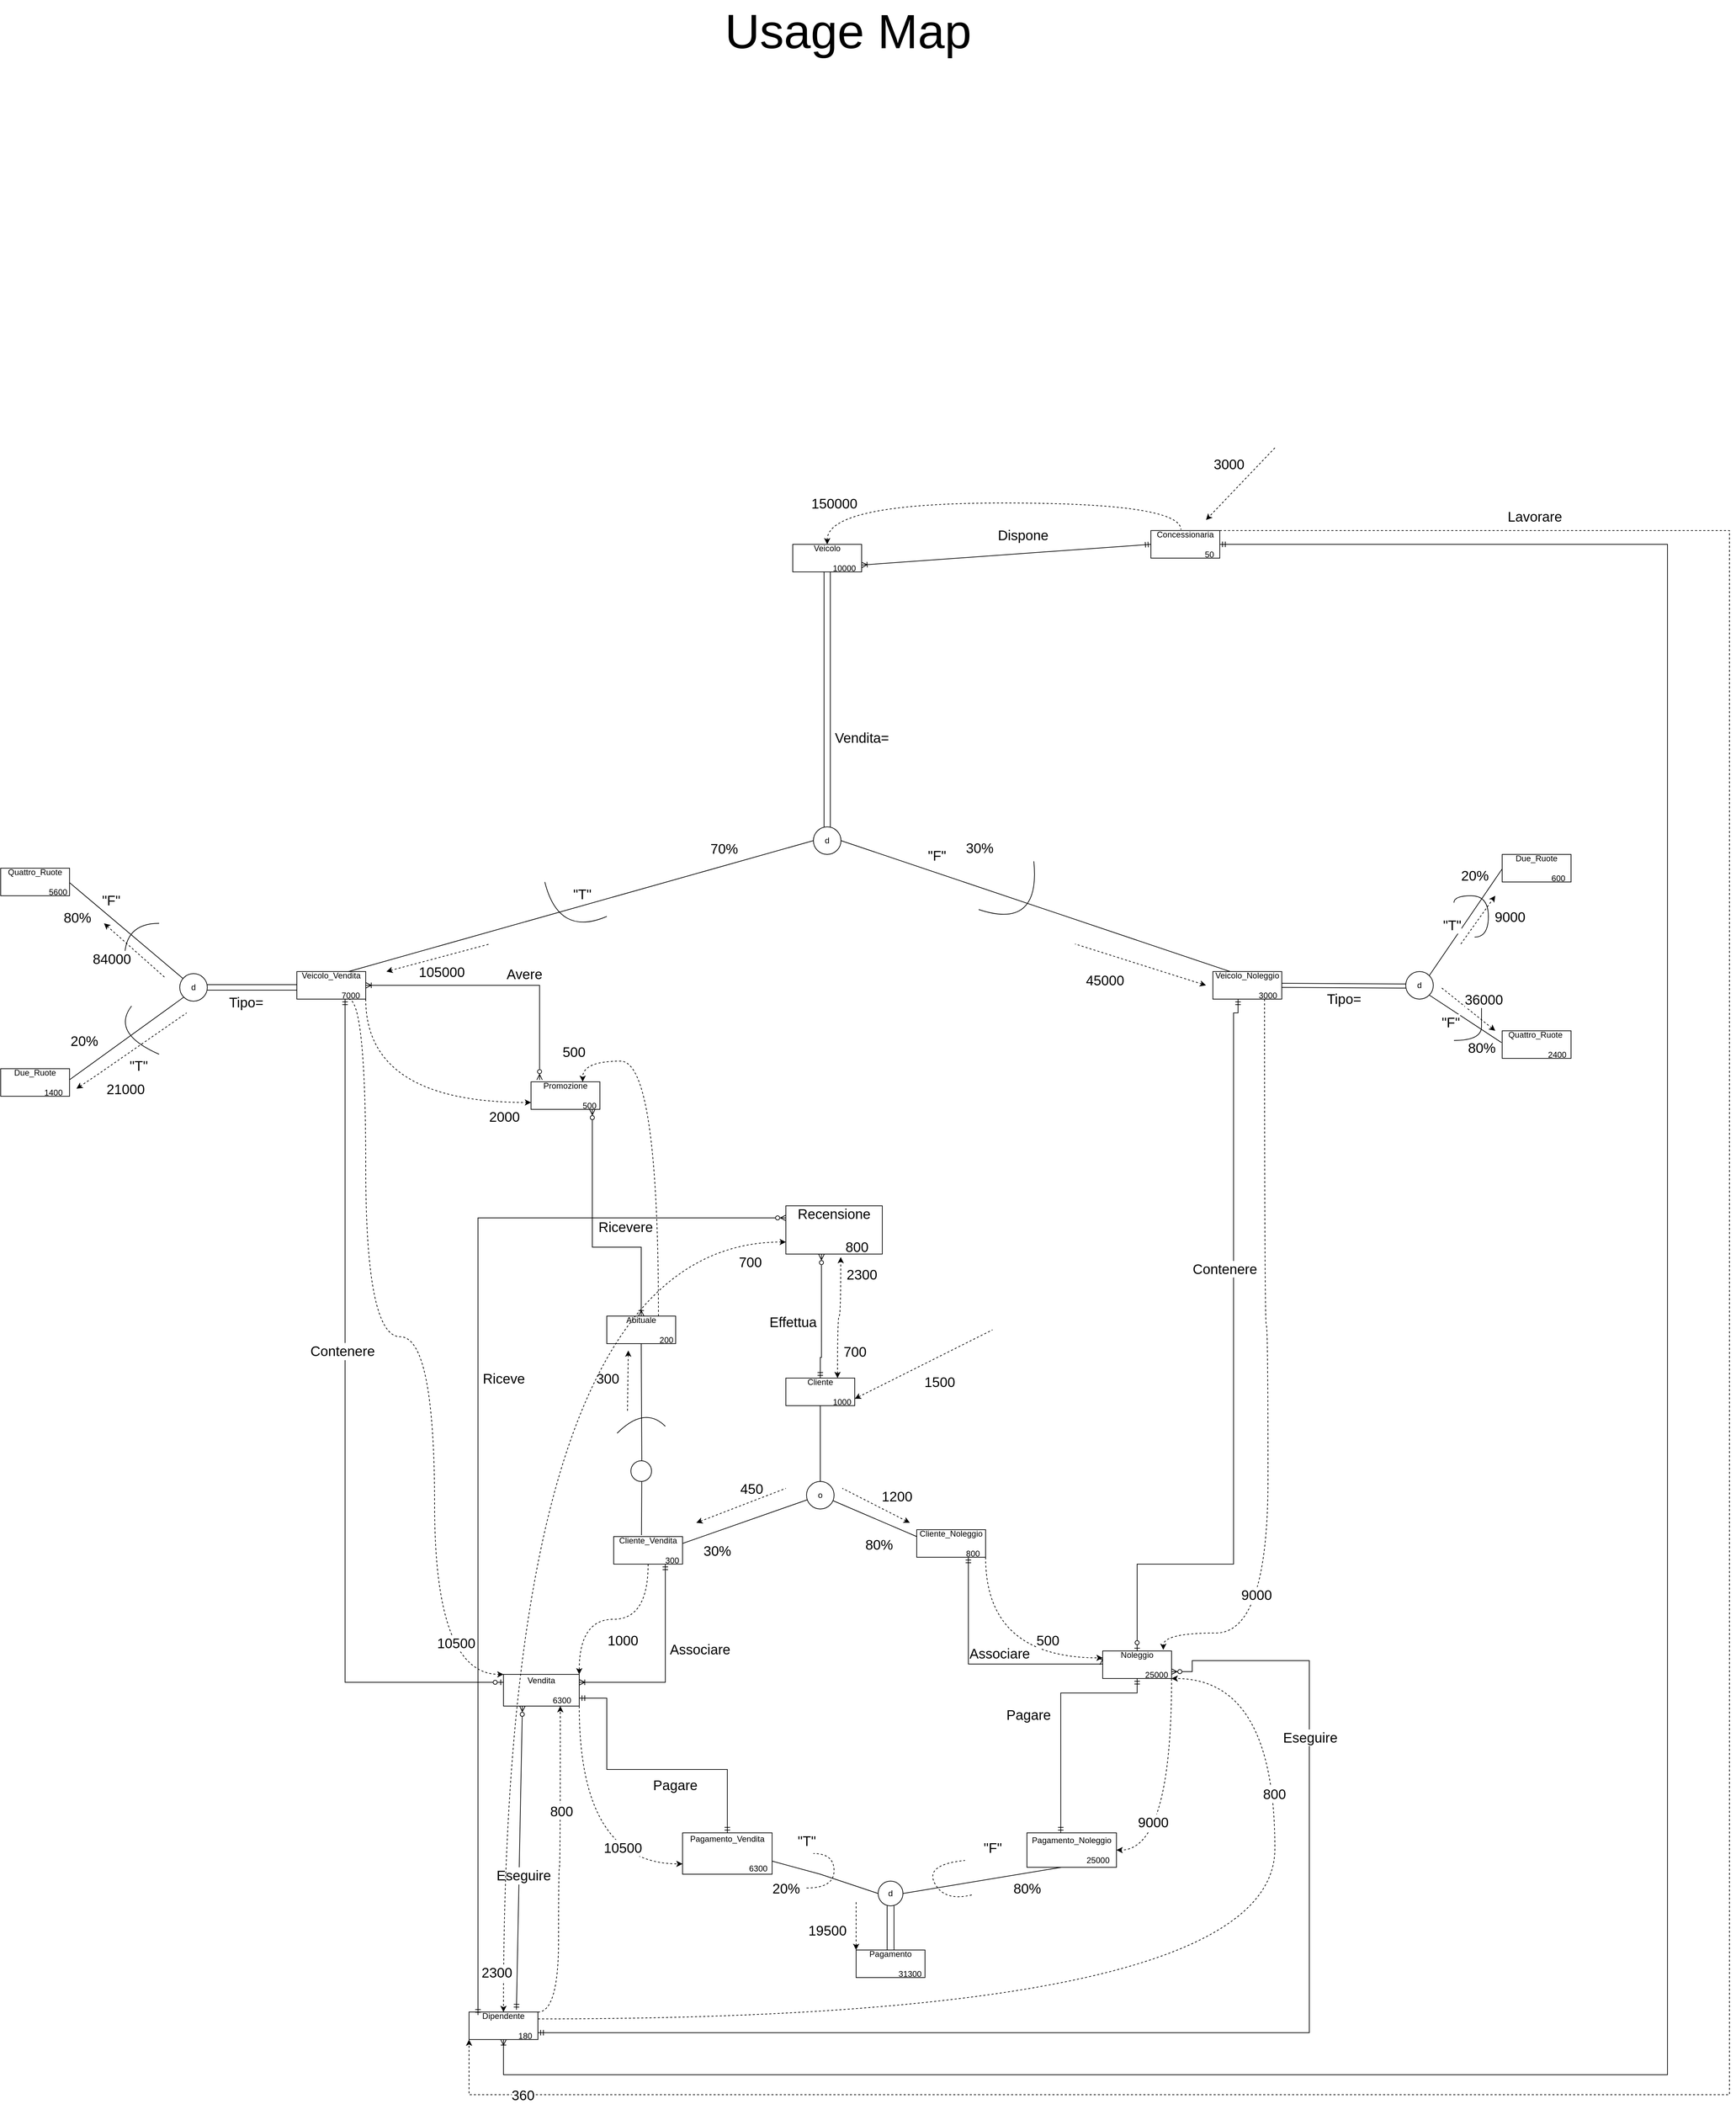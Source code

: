 <mxfile version="16.5.1" type="device"><diagram id="XGiQtctTCDjwvrRH8RMp" name="Pagina-1"><mxGraphModel dx="8030" dy="7621" grid="1" gridSize="10" guides="1" tooltips="1" connect="1" arrows="1" fold="1" page="1" pageScale="1" pageWidth="3300" pageHeight="4681" math="0" shadow="0"><root><mxCell id="0"/><mxCell id="1" parent="0"/><mxCell id="KWUjUGjJW66DZlLFDQG5-50" style="rounded=0;orthogonalLoop=1;jettySize=auto;html=1;endArrow=none;endFill=0;entryX=1;entryY=0.5;entryDx=0;entryDy=0;" parent="1" source="KWUjUGjJW66DZlLFDQG5-47" edge="1"><mxGeometry relative="1" as="geometry"><mxPoint x="-2780" y="-3109" as="targetPoint"/></mxGeometry></mxCell><mxCell id="2mXeeBFEFRtqDQc3e47n-53" value="&quot;F&quot;" style="edgeLabel;html=1;align=center;verticalAlign=middle;resizable=0;points=[];fontSize=20;" parent="KWUjUGjJW66DZlLFDQG5-50" vertex="1" connectable="0"><mxGeometry x="-0.361" relative="1" as="geometry"><mxPoint x="-52" y="-70" as="offset"/></mxGeometry></mxCell><mxCell id="ddILADX71dC2Y7ZDvF6p-39" value="80%" style="edgeLabel;html=1;align=center;verticalAlign=middle;resizable=0;points=[];fontSize=20;" parent="KWUjUGjJW66DZlLFDQG5-50" vertex="1" connectable="0"><mxGeometry x="-0.318" relative="1" as="geometry"><mxPoint x="-98" y="-42" as="offset"/></mxGeometry></mxCell><mxCell id="KWUjUGjJW66DZlLFDQG5-53" style="rounded=0;orthogonalLoop=1;jettySize=auto;html=1;exitX=1;exitY=0.5;exitDx=0;exitDy=0;endArrow=none;endFill=0;shape=link;width=-6;entryX=0;entryY=0.525;entryDx=0;entryDy=0;entryPerimeter=0;" parent="1" source="ddILADX71dC2Y7ZDvF6p-5" target="KWUjUGjJW66DZlLFDQG5-54" edge="1"><mxGeometry relative="1" as="geometry"><mxPoint x="-1080" y="-2077" as="targetPoint"/><mxPoint x="-1000" y="-2957" as="sourcePoint"/></mxGeometry></mxCell><mxCell id="2mXeeBFEFRtqDQc3e47n-50" value="&lt;font style=&quot;font-size: 20px&quot;&gt;Tipo=&lt;/font&gt;" style="edgeLabel;html=1;align=center;verticalAlign=middle;resizable=0;points=[];fontSize=18;" parent="KWUjUGjJW66DZlLFDQG5-53" vertex="1" connectable="0"><mxGeometry x="-0.044" relative="1" as="geometry"><mxPoint x="4" y="19" as="offset"/></mxGeometry></mxCell><mxCell id="KWUjUGjJW66DZlLFDQG5-22" value="" style="fontSize=12;html=1;endArrow=ERzeroToMany;endFill=1;rounded=0;shape=link;width=9.13;exitX=0.5;exitY=0;exitDx=0;exitDy=0;entryX=0.5;entryY=1;entryDx=0;entryDy=0;" parent="1" source="KWUjUGjJW66DZlLFDQG5-24" target="ddILADX71dC2Y7ZDvF6p-1" edge="1"><mxGeometry width="100" height="100" relative="1" as="geometry"><mxPoint x="-1651" y="-1860" as="sourcePoint"/><mxPoint x="-1681.92" y="-3614" as="targetPoint"/></mxGeometry></mxCell><mxCell id="2mXeeBFEFRtqDQc3e47n-90" value="Vendita=" style="edgeLabel;html=1;align=center;verticalAlign=middle;resizable=0;points=[];fontSize=20;" parent="KWUjUGjJW66DZlLFDQG5-22" vertex="1" connectable="0"><mxGeometry x="-0.314" y="-1" relative="1" as="geometry"><mxPoint x="49" y="-3" as="offset"/></mxGeometry></mxCell><mxCell id="KWUjUGjJW66DZlLFDQG5-26" style="edgeStyle=none;rounded=0;orthogonalLoop=1;jettySize=auto;html=1;exitX=1;exitY=0.5;exitDx=0;exitDy=0;entryX=0.25;entryY=0;entryDx=0;entryDy=0;endArrow=none;endFill=0;" parent="1" source="KWUjUGjJW66DZlLFDQG5-24" target="ddILADX71dC2Y7ZDvF6p-5" edge="1"><mxGeometry relative="1" as="geometry"><mxPoint x="-1135" y="-3030" as="targetPoint"/></mxGeometry></mxCell><mxCell id="2mXeeBFEFRtqDQc3e47n-88" value="&quot;F&quot;" style="edgeLabel;html=1;align=center;verticalAlign=middle;resizable=0;points=[];fontSize=20;" parent="KWUjUGjJW66DZlLFDQG5-26" vertex="1" connectable="0"><mxGeometry x="-0.593" y="2" relative="1" as="geometry"><mxPoint x="23" y="-16" as="offset"/></mxGeometry></mxCell><mxCell id="ddILADX71dC2Y7ZDvF6p-37" value="30%" style="edgeLabel;html=1;align=center;verticalAlign=middle;resizable=0;points=[];fontSize=20;" parent="KWUjUGjJW66DZlLFDQG5-26" vertex="1" connectable="0"><mxGeometry x="-0.321" y="3" relative="1" as="geometry"><mxPoint x="8" y="-52" as="offset"/></mxGeometry></mxCell><mxCell id="KWUjUGjJW66DZlLFDQG5-24" value="d" style="ellipse;whiteSpace=wrap;html=1;aspect=fixed;" parent="1" vertex="1"><mxGeometry x="-1700" y="-3190" width="40" height="40" as="geometry"/></mxCell><mxCell id="KWUjUGjJW66DZlLFDQG5-25" value="" style="endArrow=none;html=1;rounded=0;exitX=0.75;exitY=0;exitDx=0;exitDy=0;entryX=0;entryY=0.5;entryDx=0;entryDy=0;" parent="1" source="ddILADX71dC2Y7ZDvF6p-6" target="KWUjUGjJW66DZlLFDQG5-24" edge="1"><mxGeometry width="50" height="50" relative="1" as="geometry"><mxPoint x="-2299.04" y="-3028.686" as="sourcePoint"/><mxPoint x="-1670" y="-2160" as="targetPoint"/></mxGeometry></mxCell><mxCell id="crsBsBoQ4USKKdZmlqvX-39" value="&lt;font style=&quot;font-size: 20px&quot;&gt;&quot;&lt;font style=&quot;font-size: 20px&quot;&gt;T&lt;/font&gt;&quot;&lt;/font&gt;" style="edgeLabel;html=1;align=center;verticalAlign=middle;resizable=0;points=[];" parent="KWUjUGjJW66DZlLFDQG5-25" vertex="1" connectable="0"><mxGeometry x="0.018" y="3" relative="1" as="geometry"><mxPoint x="-4" y="-14" as="offset"/></mxGeometry></mxCell><mxCell id="ddILADX71dC2Y7ZDvF6p-38" value="70%" style="edgeLabel;html=1;align=center;verticalAlign=middle;resizable=0;points=[];fontSize=20;" parent="KWUjUGjJW66DZlLFDQG5-25" vertex="1" connectable="0"><mxGeometry x="0.65" y="5" relative="1" as="geometry"><mxPoint x="-11" y="-18" as="offset"/></mxGeometry></mxCell><mxCell id="KWUjUGjJW66DZlLFDQG5-46" value="" style="endArrow=none;html=1;rounded=0;exitX=0;exitY=0.5;exitDx=0;exitDy=0;shape=link;width=-8;" parent="1" target="KWUjUGjJW66DZlLFDQG5-47" edge="1"><mxGeometry relative="1" as="geometry"><mxPoint x="-2450" y="-2957" as="sourcePoint"/><mxPoint x="-2020" y="-2040" as="targetPoint"/></mxGeometry></mxCell><mxCell id="2mXeeBFEFRtqDQc3e47n-51" value="&lt;font style=&quot;font-size: 20px&quot;&gt;Tipo=&lt;/font&gt;" style="edgeLabel;html=1;align=center;verticalAlign=middle;resizable=0;points=[];fontSize=18;" parent="KWUjUGjJW66DZlLFDQG5-46" vertex="1" connectable="0"><mxGeometry x="0.2" relative="1" as="geometry"><mxPoint x="4" y="22" as="offset"/></mxGeometry></mxCell><mxCell id="KWUjUGjJW66DZlLFDQG5-51" style="edgeStyle=none;rounded=0;orthogonalLoop=1;jettySize=auto;html=1;exitX=0;exitY=1;exitDx=0;exitDy=0;entryX=1;entryY=0.5;entryDx=0;entryDy=0;endArrow=none;endFill=0;" parent="1" source="KWUjUGjJW66DZlLFDQG5-47" edge="1"><mxGeometry relative="1" as="geometry"><mxPoint x="-2780" y="-2823" as="targetPoint"/></mxGeometry></mxCell><mxCell id="2mXeeBFEFRtqDQc3e47n-52" value="&quot;T&quot;" style="edgeLabel;html=1;align=center;verticalAlign=middle;resizable=0;points=[];fontSize=20;" parent="KWUjUGjJW66DZlLFDQG5-51" vertex="1" connectable="0"><mxGeometry x="-0.355" y="2" relative="1" as="geometry"><mxPoint x="-14" y="58" as="offset"/></mxGeometry></mxCell><mxCell id="ddILADX71dC2Y7ZDvF6p-41" value="20%" style="edgeLabel;html=1;align=center;verticalAlign=middle;resizable=0;points=[];fontSize=20;" parent="KWUjUGjJW66DZlLFDQG5-51" vertex="1" connectable="0"><mxGeometry x="0.442" relative="1" as="geometry"><mxPoint x="-26" y="-24" as="offset"/></mxGeometry></mxCell><mxCell id="KWUjUGjJW66DZlLFDQG5-47" value="d" style="ellipse;whiteSpace=wrap;html=1;aspect=fixed;" parent="1" vertex="1"><mxGeometry x="-2620" y="-2977" width="40" height="40" as="geometry"/></mxCell><mxCell id="KWUjUGjJW66DZlLFDQG5-55" style="edgeStyle=none;rounded=0;orthogonalLoop=1;jettySize=auto;html=1;exitX=1;exitY=1;exitDx=0;exitDy=0;entryX=-0.006;entryY=0.131;entryDx=0;entryDy=0;endArrow=none;endFill=0;entryPerimeter=0;fontSize=23;" parent="1" source="KWUjUGjJW66DZlLFDQG5-54" edge="1"><mxGeometry relative="1" as="geometry"><Array as="points"/><mxPoint x="-700.96" y="-2876.944" as="targetPoint"/></mxGeometry></mxCell><mxCell id="2mXeeBFEFRtqDQc3e47n-45" value="&lt;font style=&quot;font-size: 20px&quot;&gt;&quot;F&quot;&lt;/font&gt;" style="edgeLabel;html=1;align=center;verticalAlign=middle;resizable=0;points=[];fontSize=18;" parent="KWUjUGjJW66DZlLFDQG5-55" vertex="1" connectable="0"><mxGeometry x="-0.479" y="-1" relative="1" as="geometry"><mxPoint x="4" y="21" as="offset"/></mxGeometry></mxCell><mxCell id="ddILADX71dC2Y7ZDvF6p-42" value="80%" style="edgeLabel;html=1;align=center;verticalAlign=middle;resizable=0;points=[];fontSize=20;" parent="KWUjUGjJW66DZlLFDQG5-55" vertex="1" connectable="0"><mxGeometry x="-0.645" y="2" relative="1" as="geometry"><mxPoint x="56" y="65" as="offset"/></mxGeometry></mxCell><mxCell id="KWUjUGjJW66DZlLFDQG5-56" style="edgeStyle=none;rounded=0;orthogonalLoop=1;jettySize=auto;html=1;exitX=1;exitY=0;exitDx=0;exitDy=0;entryX=0;entryY=0.5;entryDx=0;entryDy=0;endArrow=none;endFill=0;" parent="1" source="KWUjUGjJW66DZlLFDQG5-54" edge="1"><mxGeometry relative="1" as="geometry"><mxPoint x="-700" y="-3129" as="targetPoint"/></mxGeometry></mxCell><mxCell id="2mXeeBFEFRtqDQc3e47n-49" value="&quot;T&quot;" style="edgeLabel;html=1;align=center;verticalAlign=middle;resizable=0;points=[];fontSize=20;" parent="KWUjUGjJW66DZlLFDQG5-56" vertex="1" connectable="0"><mxGeometry x="-0.234" y="2" relative="1" as="geometry"><mxPoint x="-6" y="-14" as="offset"/></mxGeometry></mxCell><mxCell id="ddILADX71dC2Y7ZDvF6p-43" value="20%" style="edgeLabel;html=1;align=center;verticalAlign=middle;resizable=0;points=[];fontSize=20;" parent="KWUjUGjJW66DZlLFDQG5-56" vertex="1" connectable="0"><mxGeometry x="0.663" y="4" relative="1" as="geometry"><mxPoint x="-19" y="-15" as="offset"/></mxGeometry></mxCell><mxCell id="KWUjUGjJW66DZlLFDQG5-54" value="d" style="ellipse;whiteSpace=wrap;html=1;aspect=fixed;" parent="1" vertex="1"><mxGeometry x="-840" y="-2980" width="40" height="40" as="geometry"/></mxCell><mxCell id="KWUjUGjJW66DZlLFDQG5-73" value="Usage Map" style="text;html=1;align=center;verticalAlign=middle;resizable=0;points=[];autosize=1;strokeColor=none;fillColor=none;rotation=0;fontSize=70;" parent="1" vertex="1"><mxGeometry x="-1835" y="-4390" width="370" height="90" as="geometry"/></mxCell><mxCell id="2mXeeBFEFRtqDQc3e47n-63" style="rounded=0;orthogonalLoop=1;jettySize=auto;html=1;exitX=0.688;exitY=-0.08;exitDx=0;exitDy=0;entryX=0.25;entryY=1;entryDx=0;entryDy=0;fontSize=18;startArrow=ERmandOne;startFill=0;endArrow=ERzeroToMany;endFill=0;exitPerimeter=0;" parent="1" source="ddILADX71dC2Y7ZDvF6p-28" target="ddILADX71dC2Y7ZDvF6p-27" edge="1"><mxGeometry relative="1" as="geometry"><mxPoint x="-2126.4" y="-1899.7" as="targetPoint"/><mxPoint x="-2127.84" y="-1511.056" as="sourcePoint"/></mxGeometry></mxCell><mxCell id="2mXeeBFEFRtqDQc3e47n-82" value="&lt;font style=&quot;font-size: 20px&quot;&gt;Eseguire&lt;/font&gt;" style="edgeLabel;html=1;align=center;verticalAlign=middle;resizable=0;points=[];fontSize=18;" parent="2mXeeBFEFRtqDQc3e47n-63" vertex="1" connectable="0"><mxGeometry x="-0.176" y="1" relative="1" as="geometry"><mxPoint x="7" y="-14" as="offset"/></mxGeometry></mxCell><mxCell id="2mXeeBFEFRtqDQc3e47n-64" style="edgeStyle=orthogonalEdgeStyle;rounded=0;orthogonalLoop=1;jettySize=auto;html=1;fontSize=18;startArrow=ERmandOne;startFill=0;endArrow=ERzeroToMany;endFill=0;entryX=1;entryY=0.75;entryDx=0;entryDy=0;exitX=1;exitY=0.75;exitDx=0;exitDy=0;" parent="1" source="ddILADX71dC2Y7ZDvF6p-28" target="ddILADX71dC2Y7ZDvF6p-20" edge="1"><mxGeometry relative="1" as="geometry"><mxPoint x="-1150" y="-1945" as="targetPoint"/><Array as="points"><mxPoint x="-980" y="-1440"/><mxPoint x="-980" y="-1980"/><mxPoint x="-1150" y="-1980"/><mxPoint x="-1150" y="-1964"/></Array><mxPoint x="-2090" y="-1440" as="sourcePoint"/></mxGeometry></mxCell><mxCell id="C84BLxP4Rp6vgHpNd1wI-54" value="&lt;font style=&quot;font-size: 20px;&quot;&gt;Eseguire&lt;/font&gt;" style="edgeLabel;html=1;align=center;verticalAlign=middle;resizable=0;points=[];fontSize=20;" parent="2mXeeBFEFRtqDQc3e47n-64" vertex="1" connectable="0"><mxGeometry x="0.637" relative="1" as="geometry"><mxPoint x="1" y="-14" as="offset"/></mxGeometry></mxCell><mxCell id="2mXeeBFEFRtqDQc3e47n-2" style="edgeStyle=orthogonalEdgeStyle;rounded=0;orthogonalLoop=1;jettySize=auto;html=1;endArrow=ERzeroToOne;endFill=0;startArrow=ERmandOne;startFill=0;entryX=0.5;entryY=0;entryDx=0;entryDy=0;exitX=0.365;exitY=1;exitDx=0;exitDy=0;exitPerimeter=0;" parent="1" source="ddILADX71dC2Y7ZDvF6p-5" target="ddILADX71dC2Y7ZDvF6p-20" edge="1"><mxGeometry relative="1" as="geometry"><mxPoint x="-1225" y="-2080" as="targetPoint"/><Array as="points"><mxPoint x="-1083" y="-2920"/><mxPoint x="-1090" y="-2920"/><mxPoint x="-1090" y="-2120"/><mxPoint x="-1230" y="-2120"/></Array><mxPoint x="-1083.52" y="-2880.43" as="sourcePoint"/></mxGeometry></mxCell><mxCell id="2mXeeBFEFRtqDQc3e47n-75" value="Contenere" style="edgeLabel;html=1;align=center;verticalAlign=middle;resizable=0;points=[];fontSize=20;" parent="2mXeeBFEFRtqDQc3e47n-2" vertex="1" connectable="0"><mxGeometry x="-0.223" y="3" relative="1" as="geometry"><mxPoint x="-16" y="-27" as="offset"/></mxGeometry></mxCell><mxCell id="2mXeeBFEFRtqDQc3e47n-3" style="edgeStyle=orthogonalEdgeStyle;rounded=0;orthogonalLoop=1;jettySize=auto;html=1;endArrow=ERzeroToOne;endFill=0;startArrow=ERmandOne;startFill=0;entryX=0;entryY=0.25;entryDx=0;entryDy=0;" parent="1" source="ddILADX71dC2Y7ZDvF6p-6" target="ddILADX71dC2Y7ZDvF6p-27" edge="1"><mxGeometry relative="1" as="geometry"><mxPoint x="-2160" y="-1945" as="targetPoint"/><Array as="points"><mxPoint x="-2380" y="-1948"/></Array><mxPoint x="-2359.22" y="-2883.85" as="sourcePoint"/></mxGeometry></mxCell><mxCell id="2mXeeBFEFRtqDQc3e47n-74" value="&lt;font style=&quot;font-size: 20px&quot;&gt;Contenere&lt;/font&gt;" style="edgeLabel;html=1;align=center;verticalAlign=middle;resizable=0;points=[];fontSize=18;" parent="2mXeeBFEFRtqDQc3e47n-3" vertex="1" connectable="0"><mxGeometry x="-0.128" y="-4" relative="1" as="geometry"><mxPoint y="-22" as="offset"/></mxGeometry></mxCell><mxCell id="2mXeeBFEFRtqDQc3e47n-18" style="rounded=0;orthogonalLoop=1;jettySize=auto;html=1;endArrow=ERmandOne;endFill=0;startArrow=ERmandOne;startFill=0;entryX=0.378;entryY=0;entryDx=0;entryDy=0;edgeStyle=orthogonalEdgeStyle;entryPerimeter=0;" parent="1" source="ddILADX71dC2Y7ZDvF6p-20" target="ddILADX71dC2Y7ZDvF6p-21" edge="1"><mxGeometry relative="1" as="geometry"><mxPoint x="-1302.7" y="-1933" as="sourcePoint"/><mxPoint x="-1342.5" y="-1730" as="targetPoint"/><Array as="points"><mxPoint x="-1230" y="-1933"/><mxPoint x="-1341" y="-1933"/></Array></mxGeometry></mxCell><mxCell id="2mXeeBFEFRtqDQc3e47n-79" value="&lt;font style=&quot;font-size: 20px;&quot;&gt;Pagare&lt;/font&gt;" style="edgeLabel;html=1;align=center;verticalAlign=middle;resizable=0;points=[];fontSize=20;" parent="2mXeeBFEFRtqDQc3e47n-18" vertex="1" connectable="0"><mxGeometry x="0.145" y="1" relative="1" as="geometry"><mxPoint x="-48" y="-29" as="offset"/></mxGeometry></mxCell><mxCell id="2mXeeBFEFRtqDQc3e47n-68" value="" style="endArrow=none;html=1;rounded=0;fontSize=18;edgeStyle=orthogonalEdgeStyle;curved=1;" parent="1" edge="1"><mxGeometry width="50" height="50" relative="1" as="geometry"><mxPoint x="-770" y="-2880" as="sourcePoint"/><mxPoint x="-730" y="-2940" as="targetPoint"/><Array as="points"><mxPoint x="-730" y="-2880"/><mxPoint x="-730" y="-2920"/></Array></mxGeometry></mxCell><mxCell id="2mXeeBFEFRtqDQc3e47n-69" value="" style="endArrow=none;html=1;rounded=0;fontSize=18;edgeStyle=orthogonalEdgeStyle;curved=1;" parent="1" edge="1"><mxGeometry width="50" height="50" relative="1" as="geometry"><mxPoint x="-740" y="-3030" as="sourcePoint"/><mxPoint x="-770" y="-3080" as="targetPoint"/><Array as="points"><mxPoint x="-720" y="-3030"/><mxPoint x="-720" y="-3090"/><mxPoint x="-770" y="-3090"/></Array></mxGeometry></mxCell><mxCell id="C84BLxP4Rp6vgHpNd1wI-21" value="" style="endArrow=ERoneToMany;html=1;rounded=0;strokeColor=#000000;entryX=0;entryY=0.5;entryDx=0;entryDy=0;startArrow=ERmandOne;startFill=0;endFill=0;exitX=0.75;exitY=1;exitDx=0;exitDy=0;edgeStyle=orthogonalEdgeStyle;" parent="1" source="ddILADX71dC2Y7ZDvF6p-19" target="ddILADX71dC2Y7ZDvF6p-20" edge="1"><mxGeometry width="50" height="50" relative="1" as="geometry"><mxPoint x="-1480" y="-2124" as="sourcePoint"/><mxPoint x="-1300" y="-1975" as="targetPoint"/><Array as="points"><mxPoint x="-1475" y="-1975"/></Array></mxGeometry></mxCell><mxCell id="qbP8JdrYQpPXiO4t7bCJ-1" value="&lt;font style=&quot;font-size: 20px;&quot;&gt;Associare&lt;/font&gt;" style="edgeLabel;html=1;align=center;verticalAlign=middle;resizable=0;points=[];fontSize=20;" parent="C84BLxP4Rp6vgHpNd1wI-21" vertex="1" connectable="0"><mxGeometry x="-0.191" y="-4" relative="1" as="geometry"><mxPoint x="49" y="-3" as="offset"/></mxGeometry></mxCell><mxCell id="C84BLxP4Rp6vgHpNd1wI-44" value="" style="endArrow=none;html=1;fontSize=40;strokeColor=#000000;curved=1;" parent="1" edge="1"><mxGeometry width="50" height="50" relative="1" as="geometry"><mxPoint x="-2700" y="-3000" as="sourcePoint"/><mxPoint x="-2650" y="-3050" as="targetPoint"/><Array as="points"><mxPoint x="-2700" y="-3050"/></Array></mxGeometry></mxCell><mxCell id="C84BLxP4Rp6vgHpNd1wI-45" value="" style="endArrow=none;html=1;fontSize=40;strokeColor=#000000;curved=1;" parent="1" edge="1"><mxGeometry width="50" height="50" relative="1" as="geometry"><mxPoint x="-2650" y="-2860" as="sourcePoint"/><mxPoint x="-2690" y="-2930" as="targetPoint"/><Array as="points"><mxPoint x="-2720" y="-2890.4"/></Array></mxGeometry></mxCell><mxCell id="C84BLxP4Rp6vgHpNd1wI-47" value="" style="endArrow=ERmandOne;html=1;fontSize=40;strokeColor=#000000;startArrow=ERoneToMany;startFill=0;endFill=0;rounded=0;edgeStyle=orthogonalEdgeStyle;exitX=1;exitY=0.25;exitDx=0;exitDy=0;entryX=0.75;entryY=1;entryDx=0;entryDy=0;" parent="1" source="ddILADX71dC2Y7ZDvF6p-27" target="ddILADX71dC2Y7ZDvF6p-13" edge="1"><mxGeometry width="50" height="50" relative="1" as="geometry"><mxPoint x="-2020" y="-1945" as="sourcePoint"/><mxPoint x="-1910" y="-2124" as="targetPoint"/><Array as="points"><mxPoint x="-1915" y="-1948"/></Array></mxGeometry></mxCell><mxCell id="qbP8JdrYQpPXiO4t7bCJ-2" value="Associare" style="edgeLabel;html=1;align=center;verticalAlign=middle;resizable=0;points=[];fontSize=20;" parent="C84BLxP4Rp6vgHpNd1wI-47" vertex="1" connectable="0"><mxGeometry x="0.038" y="-2" relative="1" as="geometry"><mxPoint x="48" y="-20" as="offset"/></mxGeometry></mxCell><mxCell id="Hd-ydYaHOYtEZHidg2SL-12" value="" style="endArrow=none;html=1;rounded=0;exitX=0.527;exitY=0;exitDx=0;exitDy=0;exitPerimeter=0;entryX=0.5;entryY=1;entryDx=0;entryDy=0;startArrow=none;" parent="1" source="Hd-ydYaHOYtEZHidg2SL-18" target="ddILADX71dC2Y7ZDvF6p-10" edge="1"><mxGeometry width="50" height="50" relative="1" as="geometry"><mxPoint x="-1680" y="-2350" as="sourcePoint"/><mxPoint x="-1946" y="-2402.03" as="targetPoint"/></mxGeometry></mxCell><mxCell id="Hd-ydYaHOYtEZHidg2SL-14" value="" style="endArrow=none;html=1;curved=1;" parent="1" edge="1"><mxGeometry width="50" height="50" relative="1" as="geometry"><mxPoint x="-2000" y="-3060" as="sourcePoint"/><mxPoint x="-2090" y="-3110" as="targetPoint"/><Array as="points"><mxPoint x="-2070" y="-3030"/></Array></mxGeometry></mxCell><mxCell id="Hd-ydYaHOYtEZHidg2SL-16" value="" style="endArrow=none;html=1;curved=1;" parent="1" edge="1"><mxGeometry width="50" height="50" relative="1" as="geometry"><mxPoint x="-1460" y="-3070" as="sourcePoint"/><mxPoint x="-1380" y="-3140" as="targetPoint"/><Array as="points"><mxPoint x="-1370" y="-3040"/></Array></mxGeometry></mxCell><mxCell id="Hd-ydYaHOYtEZHidg2SL-18" value="" style="ellipse;whiteSpace=wrap;html=1;aspect=fixed;" parent="1" vertex="1"><mxGeometry x="-1965" y="-2270" width="30" height="30" as="geometry"/></mxCell><mxCell id="Hd-ydYaHOYtEZHidg2SL-19" value="" style="endArrow=none;html=1;rounded=0;entryX=0.525;entryY=0.999;entryDx=0;entryDy=0;entryPerimeter=0;exitX=0.404;exitY=-0.05;exitDx=0;exitDy=0;exitPerimeter=0;" parent="1" source="ddILADX71dC2Y7ZDvF6p-13" target="Hd-ydYaHOYtEZHidg2SL-18" edge="1"><mxGeometry width="50" height="50" relative="1" as="geometry"><mxPoint x="-1950" y="-2180" as="sourcePoint"/><mxPoint x="-1671" y="-2474.03" as="targetPoint"/></mxGeometry></mxCell><mxCell id="Hd-ydYaHOYtEZHidg2SL-20" value="" style="endArrow=none;html=1;curved=1;" parent="1" edge="1"><mxGeometry width="50" height="50" relative="1" as="geometry"><mxPoint x="-1985" y="-2310" as="sourcePoint"/><mxPoint x="-1915" y="-2320" as="targetPoint"/><Array as="points"><mxPoint x="-1945" y="-2350"/></Array></mxGeometry></mxCell><mxCell id="iyXbAfDI3E3wCw_i_95k-6" style="rounded=0;orthogonalLoop=1;jettySize=auto;html=1;exitX=1;exitY=0.75;exitDx=0;exitDy=0;endArrow=ERmandOne;endFill=0;startArrow=ERoneToMany;startFill=0;entryX=0;entryY=0.5;entryDx=0;entryDy=0;" parent="1" source="ddILADX71dC2Y7ZDvF6p-1" target="ddILADX71dC2Y7ZDvF6p-2" edge="1"><mxGeometry relative="1" as="geometry"><mxPoint x="-1210" y="-3599" as="targetPoint"/><mxPoint x="-1597.92" y="-3747.99" as="sourcePoint"/></mxGeometry></mxCell><mxCell id="iyXbAfDI3E3wCw_i_95k-8" value="&lt;font style=&quot;font-size: 20px;&quot;&gt;Dispone&lt;/font&gt;" style="edgeLabel;html=1;align=center;verticalAlign=middle;resizable=0;points=[];fontSize=20;" parent="iyXbAfDI3E3wCw_i_95k-6" vertex="1" connectable="0"><mxGeometry x="0.11" relative="1" as="geometry"><mxPoint x="1" y="-28" as="offset"/></mxGeometry></mxCell><mxCell id="iyXbAfDI3E3wCw_i_95k-9" style="edgeStyle=orthogonalEdgeStyle;rounded=0;orthogonalLoop=1;jettySize=auto;html=1;fontSize=18;startArrow=ERmandOne;startFill=0;endArrow=ERoneToMany;endFill=0;entryX=0.5;entryY=1;entryDx=0;entryDy=0;exitX=1;exitY=0.5;exitDx=0;exitDy=0;" parent="1" source="ddILADX71dC2Y7ZDvF6p-2" target="ddILADX71dC2Y7ZDvF6p-28" edge="1"><mxGeometry relative="1" as="geometry"><mxPoint x="-2060" y="-1379" as="targetPoint"/><Array as="points"><mxPoint x="-460" y="-3600"/><mxPoint x="-460" y="-1379"/><mxPoint x="-2150" y="-1379"/></Array><mxPoint x="-1100" y="-3599" as="sourcePoint"/></mxGeometry></mxCell><mxCell id="iyXbAfDI3E3wCw_i_95k-10" value="Lavorare" style="edgeLabel;html=1;align=center;verticalAlign=middle;resizable=0;points=[];fontSize=20;" parent="iyXbAfDI3E3wCw_i_95k-9" vertex="1" connectable="0"><mxGeometry x="-0.802" y="-3" relative="1" as="geometry"><mxPoint y="-44" as="offset"/></mxGeometry></mxCell><mxCell id="oXY0zgZ6jO4HFUeA6vEQ-1" style="edgeStyle=orthogonalEdgeStyle;rounded=0;orthogonalLoop=1;jettySize=auto;html=1;startArrow=ERmandOne;startFill=0;endArrow=ERmandOne;endFill=0;entryX=0.5;entryY=0;entryDx=0;entryDy=0;exitX=1;exitY=0.75;exitDx=0;exitDy=0;" parent="1" source="ddILADX71dC2Y7ZDvF6p-27" target="ddILADX71dC2Y7ZDvF6p-26" edge="1"><mxGeometry relative="1" as="geometry"><mxPoint x="-2020" y="-1920" as="sourcePoint"/><mxPoint x="-1840" y="-1730" as="targetPoint"/><Array as="points"><mxPoint x="-2000" y="-1925"/><mxPoint x="-2000" y="-1822"/><mxPoint x="-1825" y="-1822"/></Array></mxGeometry></mxCell><mxCell id="oXY0zgZ6jO4HFUeA6vEQ-2" value="&lt;font style=&quot;font-size: 20px&quot;&gt;Pagare&lt;/font&gt;" style="edgeLabel;html=1;align=center;verticalAlign=middle;resizable=0;points=[];" parent="oXY0zgZ6jO4HFUeA6vEQ-1" vertex="1" connectable="0"><mxGeometry x="-0.164" y="-1" relative="1" as="geometry"><mxPoint x="71" y="21" as="offset"/></mxGeometry></mxCell><mxCell id="JQAiMNSI7bmGH4wChNGq-19" style="rounded=0;orthogonalLoop=1;jettySize=auto;html=1;entryX=0.5;entryY=0;entryDx=0;entryDy=0;endArrow=ERoneToMany;endFill=0;startArrow=ERzeroToMany;startFill=0;edgeStyle=orthogonalEdgeStyle;" parent="1" source="ddILADX71dC2Y7ZDvF6p-9" target="ddILADX71dC2Y7ZDvF6p-10" edge="1"><mxGeometry relative="1" as="geometry"><Array as="points"><mxPoint x="-2021" y="-2580"/><mxPoint x="-1950" y="-2580"/></Array><mxPoint x="-2020.8" y="-2741.51" as="sourcePoint"/><mxPoint x="-1950" y="-2518" as="targetPoint"/></mxGeometry></mxCell><mxCell id="QKccXq5kiD8Eur4bpnP2-2" value="Ricevere" style="edgeLabel;html=1;align=center;verticalAlign=middle;resizable=0;points=[];fontSize=20;" parent="JQAiMNSI7bmGH4wChNGq-19" vertex="1" connectable="0"><mxGeometry x="0.332" y="1" relative="1" as="geometry"><mxPoint x="1" y="-29" as="offset"/></mxGeometry></mxCell><mxCell id="JQAiMNSI7bmGH4wChNGq-20" style="edgeStyle=orthogonalEdgeStyle;rounded=0;orthogonalLoop=1;jettySize=auto;html=1;entryX=0.124;entryY=-0.07;entryDx=0;entryDy=0;entryPerimeter=0;startArrow=ERoneToMany;startFill=0;endArrow=ERzeroToMany;endFill=0;exitX=1;exitY=0.5;exitDx=0;exitDy=0;" parent="1" source="ddILADX71dC2Y7ZDvF6p-6" target="ddILADX71dC2Y7ZDvF6p-9" edge="1"><mxGeometry relative="1" as="geometry"><mxPoint x="-2280" y="-2960" as="sourcePoint"/><mxPoint x="-2099.36" y="-2857.58" as="targetPoint"/></mxGeometry></mxCell><mxCell id="QKccXq5kiD8Eur4bpnP2-1" value="&lt;font style=&quot;font-size: 20px&quot;&gt;Avere&lt;/font&gt;" style="edgeLabel;html=1;align=center;verticalAlign=middle;resizable=0;points=[];" parent="JQAiMNSI7bmGH4wChNGq-20" vertex="1" connectable="0"><mxGeometry x="-0.267" y="-1" relative="1" as="geometry"><mxPoint x="87" y="-18" as="offset"/></mxGeometry></mxCell><mxCell id="crsBsBoQ4USKKdZmlqvX-18" style="edgeStyle=orthogonalEdgeStyle;rounded=0;orthogonalLoop=1;jettySize=auto;html=1;exitX=0.5;exitY=1;exitDx=0;exitDy=0;entryX=0.5;entryY=0;entryDx=0;entryDy=0;endArrow=none;endFill=0;shape=link;width=10;" parent="1" source="crsBsBoQ4USKKdZmlqvX-17" target="ddILADX71dC2Y7ZDvF6p-22" edge="1"><mxGeometry relative="1" as="geometry"><mxPoint x="-1587.84" y="-1580" as="targetPoint"/></mxGeometry></mxCell><mxCell id="crsBsBoQ4USKKdZmlqvX-20" style="rounded=0;orthogonalLoop=1;jettySize=auto;html=1;exitX=1;exitY=0.5;exitDx=0;exitDy=0;endArrow=none;endFill=0;" parent="1" source="crsBsBoQ4USKKdZmlqvX-17" edge="1"><mxGeometry relative="1" as="geometry"><mxPoint x="-1340" y="-1680" as="targetPoint"/><Array as="points"/></mxGeometry></mxCell><mxCell id="fbiSh7kISI3iVvCk4C8S-19" value="&quot;F&quot;" style="edgeLabel;html=1;align=center;verticalAlign=middle;resizable=0;points=[];fontSize=20;" parent="crsBsBoQ4USKKdZmlqvX-20" vertex="1" connectable="0"><mxGeometry x="-0.126" relative="1" as="geometry"><mxPoint x="29" y="-51" as="offset"/></mxGeometry></mxCell><mxCell id="fbiSh7kISI3iVvCk4C8S-21" value="80%" style="edgeLabel;html=1;align=center;verticalAlign=middle;resizable=0;points=[];fontSize=20;" parent="crsBsBoQ4USKKdZmlqvX-20" vertex="1" connectable="0"><mxGeometry x="0.44" y="-1" relative="1" as="geometry"><mxPoint x="14" y="18" as="offset"/></mxGeometry></mxCell><mxCell id="crsBsBoQ4USKKdZmlqvX-17" value="d" style="ellipse;whiteSpace=wrap;html=1;aspect=fixed;" parent="1" vertex="1"><mxGeometry x="-1606" y="-1660" width="36" height="36" as="geometry"/></mxCell><mxCell id="crsBsBoQ4USKKdZmlqvX-19" style="rounded=0;orthogonalLoop=1;jettySize=auto;html=1;exitX=1;exitY=0.5;exitDx=0;exitDy=0;entryX=0;entryY=0.5;entryDx=0;entryDy=0;endArrow=none;endFill=0;" parent="1" target="crsBsBoQ4USKKdZmlqvX-17" edge="1"><mxGeometry relative="1" as="geometry"><mxPoint x="-1760" y="-1689" as="sourcePoint"/><Array as="points"><mxPoint x="-1690" y="-1670"/></Array></mxGeometry></mxCell><mxCell id="fbiSh7kISI3iVvCk4C8S-18" value="&quot;T&quot;" style="edgeLabel;html=1;align=center;verticalAlign=middle;resizable=0;points=[];fontSize=20;" parent="crsBsBoQ4USKKdZmlqvX-19" vertex="1" connectable="0"><mxGeometry x="0.065" y="1" relative="1" as="geometry"><mxPoint x="-33" y="-53" as="offset"/></mxGeometry></mxCell><mxCell id="fbiSh7kISI3iVvCk4C8S-20" value="20%" style="edgeLabel;html=1;align=center;verticalAlign=middle;resizable=0;points=[];fontSize=20;" parent="crsBsBoQ4USKKdZmlqvX-19" vertex="1" connectable="0"><mxGeometry x="0.136" y="1" relative="1" as="geometry"><mxPoint x="-69" y="15" as="offset"/></mxGeometry></mxCell><mxCell id="crsBsBoQ4USKKdZmlqvX-36" style="rounded=0;orthogonalLoop=1;jettySize=auto;html=1;endArrow=none;endFill=0;entryX=0.5;entryY=1;entryDx=0;entryDy=0;" parent="1" source="crsBsBoQ4USKKdZmlqvX-34" target="ddILADX71dC2Y7ZDvF6p-15" edge="1"><mxGeometry relative="1" as="geometry"><mxPoint x="-1688.8" y="-2337.99" as="targetPoint"/></mxGeometry></mxCell><mxCell id="crsBsBoQ4USKKdZmlqvX-37" style="edgeStyle=none;rounded=0;orthogonalLoop=1;jettySize=auto;html=1;entryX=1;entryY=0.25;entryDx=0;entryDy=0;endArrow=none;endFill=0;" parent="1" source="crsBsBoQ4USKKdZmlqvX-34" target="ddILADX71dC2Y7ZDvF6p-13" edge="1"><mxGeometry relative="1" as="geometry"><mxPoint x="-1870" y="-2152" as="targetPoint"/></mxGeometry></mxCell><mxCell id="fbiSh7kISI3iVvCk4C8S-26" value="30%" style="edgeLabel;html=1;align=center;verticalAlign=middle;resizable=0;points=[];fontSize=20;" parent="crsBsBoQ4USKKdZmlqvX-37" vertex="1" connectable="0"><mxGeometry x="-0.238" y="1" relative="1" as="geometry"><mxPoint x="-63" y="48" as="offset"/></mxGeometry></mxCell><mxCell id="fbiSh7kISI3iVvCk4C8S-30" value="450" style="edgeLabel;html=1;align=center;verticalAlign=middle;resizable=0;points=[];fontSize=20;" parent="crsBsBoQ4USKKdZmlqvX-37" vertex="1" connectable="0"><mxGeometry x="-0.581" y="-2" relative="1" as="geometry"><mxPoint x="-43" y="-28" as="offset"/></mxGeometry></mxCell><mxCell id="crsBsBoQ4USKKdZmlqvX-38" style="edgeStyle=none;rounded=0;orthogonalLoop=1;jettySize=auto;html=1;endArrow=none;endFill=0;entryX=0;entryY=0.25;entryDx=0;entryDy=0;" parent="1" source="crsBsBoQ4USKKdZmlqvX-34" target="ddILADX71dC2Y7ZDvF6p-19" edge="1"><mxGeometry relative="1" as="geometry"><mxPoint x="-1560" y="-2152" as="targetPoint"/></mxGeometry></mxCell><mxCell id="fbiSh7kISI3iVvCk4C8S-27" value="80%" style="edgeLabel;html=1;align=center;verticalAlign=middle;resizable=0;points=[];fontSize=20;" parent="crsBsBoQ4USKKdZmlqvX-38" vertex="1" connectable="0"><mxGeometry x="-0.252" y="-1" relative="1" as="geometry"><mxPoint x="21" y="42" as="offset"/></mxGeometry></mxCell><mxCell id="crsBsBoQ4USKKdZmlqvX-34" value="o" style="ellipse;whiteSpace=wrap;html=1;aspect=fixed;" parent="1" vertex="1"><mxGeometry x="-1710" y="-2240" width="40" height="40" as="geometry"/></mxCell><mxCell id="ddILADX71dC2Y7ZDvF6p-31" style="edgeStyle=orthogonalEdgeStyle;rounded=0;orthogonalLoop=1;jettySize=auto;html=1;exitX=0.5;exitY=0;exitDx=0;exitDy=0;entryX=0.436;entryY=-0.03;entryDx=0;entryDy=0;entryPerimeter=0;fontSize=12;curved=1;startArrow=classic;startFill=1;endArrow=none;endFill=0;dashed=1;" parent="1" source="ddILADX71dC2Y7ZDvF6p-1" target="ddILADX71dC2Y7ZDvF6p-2" edge="1"><mxGeometry relative="1" as="geometry"><Array as="points"><mxPoint x="-1680" y="-3660"/><mxPoint x="-1166" y="-3660"/></Array></mxGeometry></mxCell><mxCell id="ddILADX71dC2Y7ZDvF6p-32" value="&lt;font style=&quot;font-size: 20px&quot;&gt;150000&lt;/font&gt;" style="edgeLabel;html=1;align=center;verticalAlign=middle;resizable=0;points=[];fontSize=12;" parent="ddILADX71dC2Y7ZDvF6p-31" vertex="1" connectable="0"><mxGeometry x="-0.686" y="-18" relative="1" as="geometry"><mxPoint x="-26" y="-18" as="offset"/></mxGeometry></mxCell><mxCell id="ddILADX71dC2Y7ZDvF6p-1" value="Veicolo&lt;br&gt;&lt;br&gt;&amp;nbsp; &amp;nbsp; &amp;nbsp; &amp;nbsp; &amp;nbsp; &amp;nbsp; &amp;nbsp; &amp;nbsp;10000" style="whiteSpace=wrap;html=1;align=center;" parent="1" vertex="1"><mxGeometry x="-1730" y="-3600" width="100" height="40" as="geometry"/></mxCell><mxCell id="ddILADX71dC2Y7ZDvF6p-33" style="edgeStyle=orthogonalEdgeStyle;rounded=0;orthogonalLoop=1;jettySize=auto;html=1;exitX=1;exitY=0;exitDx=0;exitDy=0;entryX=0;entryY=1;entryDx=0;entryDy=0;fontSize=20;startArrow=none;startFill=0;endArrow=classic;endFill=1;dashed=1;" parent="1" source="ddILADX71dC2Y7ZDvF6p-2" target="ddILADX71dC2Y7ZDvF6p-28" edge="1"><mxGeometry relative="1" as="geometry"><Array as="points"><mxPoint x="-370" y="-3620"/><mxPoint x="-370" y="-1350"/><mxPoint x="-2200" y="-1350"/></Array></mxGeometry></mxCell><mxCell id="fbiSh7kISI3iVvCk4C8S-2" value="&lt;font style=&quot;font-size: 20px&quot;&gt;360&lt;/font&gt;" style="edgeLabel;html=1;align=center;verticalAlign=middle;resizable=0;points=[];" parent="ddILADX71dC2Y7ZDvF6p-33" vertex="1" connectable="0"><mxGeometry x="0.936" relative="1" as="geometry"><mxPoint as="offset"/></mxGeometry></mxCell><mxCell id="ddILADX71dC2Y7ZDvF6p-2" value="Concessionaria&lt;br&gt;&lt;br&gt;&amp;nbsp; &amp;nbsp; &amp;nbsp; &amp;nbsp; &amp;nbsp; &amp;nbsp; &amp;nbsp; &amp;nbsp; &amp;nbsp; &amp;nbsp; &amp;nbsp;50" style="whiteSpace=wrap;html=1;align=center;" parent="1" vertex="1"><mxGeometry x="-1210" y="-3620" width="100" height="40" as="geometry"/></mxCell><mxCell id="ddILADX71dC2Y7ZDvF6p-3" value="Due_Ruote&lt;br&gt;&lt;br&gt;&amp;nbsp; &amp;nbsp; &amp;nbsp; &amp;nbsp; &amp;nbsp; &amp;nbsp; &amp;nbsp; &amp;nbsp; &amp;nbsp; &amp;nbsp;600" style="whiteSpace=wrap;html=1;align=center;" parent="1" vertex="1"><mxGeometry x="-700" y="-3150" width="100" height="40" as="geometry"/></mxCell><mxCell id="ddILADX71dC2Y7ZDvF6p-4" value="Quattro_Ruote&amp;nbsp;&lt;br&gt;&lt;br&gt;&amp;nbsp; &amp;nbsp; &amp;nbsp; &amp;nbsp; &amp;nbsp; &amp;nbsp; &amp;nbsp; &amp;nbsp; &amp;nbsp; 2400" style="whiteSpace=wrap;html=1;align=center;" parent="1" vertex="1"><mxGeometry x="-700" y="-2894" width="100" height="40" as="geometry"/></mxCell><mxCell id="ddILADX71dC2Y7ZDvF6p-57" style="edgeStyle=orthogonalEdgeStyle;curved=1;rounded=0;orthogonalLoop=1;jettySize=auto;html=1;exitX=0.75;exitY=1;exitDx=0;exitDy=0;dashed=1;fontSize=20;startArrow=none;startFill=0;endArrow=classic;endFill=1;entryX=0.88;entryY=-0.04;entryDx=0;entryDy=0;entryPerimeter=0;" parent="1" source="ddILADX71dC2Y7ZDvF6p-5" target="ddILADX71dC2Y7ZDvF6p-20" edge="1"><mxGeometry relative="1" as="geometry"><mxPoint x="-1030" y="-2200" as="targetPoint"/><Array as="points"><mxPoint x="-1045" y="-2467"/><mxPoint x="-1040" y="-2467"/><mxPoint x="-1040" y="-2020"/><mxPoint x="-1192" y="-2020"/></Array></mxGeometry></mxCell><mxCell id="ddILADX71dC2Y7ZDvF6p-58" value="9000" style="edgeLabel;html=1;align=center;verticalAlign=middle;resizable=0;points=[];fontSize=20;" parent="ddILADX71dC2Y7ZDvF6p-57" vertex="1" connectable="0"><mxGeometry x="0.577" y="-17" relative="1" as="geometry"><mxPoint as="offset"/></mxGeometry></mxCell><mxCell id="ddILADX71dC2Y7ZDvF6p-5" value="Veicolo_Noleggio&lt;br&gt;&lt;br&gt;&amp;nbsp; &amp;nbsp; &amp;nbsp; &amp;nbsp; &amp;nbsp; &amp;nbsp; &amp;nbsp; &amp;nbsp; &amp;nbsp; 3000" style="whiteSpace=wrap;html=1;align=center;" parent="1" vertex="1"><mxGeometry x="-1120" y="-2980" width="100" height="40" as="geometry"/></mxCell><mxCell id="ddILADX71dC2Y7ZDvF6p-46" style="edgeStyle=orthogonalEdgeStyle;rounded=0;orthogonalLoop=1;jettySize=auto;html=1;exitX=0.75;exitY=1;exitDx=0;exitDy=0;entryX=0;entryY=0;entryDx=0;entryDy=0;dashed=1;fontSize=20;startArrow=none;startFill=0;endArrow=classic;endFill=1;curved=1;" parent="1" source="ddILADX71dC2Y7ZDvF6p-6" target="ddILADX71dC2Y7ZDvF6p-27" edge="1"><mxGeometry relative="1" as="geometry"><Array as="points"><mxPoint x="-2350" y="-2940"/><mxPoint x="-2350" y="-2450"/><mxPoint x="-2250" y="-2450"/><mxPoint x="-2250" y="-1960"/></Array></mxGeometry></mxCell><mxCell id="ddILADX71dC2Y7ZDvF6p-47" value="10500" style="edgeLabel;html=1;align=center;verticalAlign=middle;resizable=0;points=[];fontSize=20;" parent="ddILADX71dC2Y7ZDvF6p-46" vertex="1" connectable="0"><mxGeometry x="0.758" y="31" relative="1" as="geometry"><mxPoint as="offset"/></mxGeometry></mxCell><mxCell id="fbiSh7kISI3iVvCk4C8S-9" style="edgeStyle=orthogonalEdgeStyle;curved=1;rounded=0;orthogonalLoop=1;jettySize=auto;html=1;exitX=1;exitY=1;exitDx=0;exitDy=0;entryX=0;entryY=0.75;entryDx=0;entryDy=0;dashed=1;fontSize=20;" parent="1" source="ddILADX71dC2Y7ZDvF6p-6" target="ddILADX71dC2Y7ZDvF6p-9" edge="1"><mxGeometry relative="1" as="geometry"/></mxCell><mxCell id="fbiSh7kISI3iVvCk4C8S-10" value="2000" style="edgeLabel;html=1;align=center;verticalAlign=middle;resizable=0;points=[];fontSize=20;" parent="fbiSh7kISI3iVvCk4C8S-9" vertex="1" connectable="0"><mxGeometry x="0.812" y="-2" relative="1" as="geometry"><mxPoint x="-3" y="18" as="offset"/></mxGeometry></mxCell><mxCell id="ddILADX71dC2Y7ZDvF6p-6" value="Veicolo_Vendita&lt;br&gt;&lt;br&gt;&amp;nbsp; &amp;nbsp; &amp;nbsp; &amp;nbsp; &amp;nbsp; &amp;nbsp; &amp;nbsp; &amp;nbsp; &amp;nbsp;7000" style="whiteSpace=wrap;html=1;align=center;" parent="1" vertex="1"><mxGeometry x="-2450" y="-2980" width="100" height="40" as="geometry"/></mxCell><mxCell id="ddILADX71dC2Y7ZDvF6p-7" value="Quattro_Ruote&lt;br&gt;&lt;br&gt;&amp;nbsp; &amp;nbsp; &amp;nbsp; &amp;nbsp; &amp;nbsp; &amp;nbsp; &amp;nbsp; &amp;nbsp; &amp;nbsp; &amp;nbsp; 5600" style="whiteSpace=wrap;html=1;align=center;" parent="1" vertex="1"><mxGeometry x="-2880" y="-3130" width="100" height="40" as="geometry"/></mxCell><mxCell id="ddILADX71dC2Y7ZDvF6p-8" value="Due_Ruote&lt;br&gt;&lt;br&gt;&amp;nbsp; &amp;nbsp; &amp;nbsp; &amp;nbsp; &amp;nbsp; &amp;nbsp; &amp;nbsp; &amp;nbsp; 1400" style="whiteSpace=wrap;html=1;align=center;" parent="1" vertex="1"><mxGeometry x="-2880" y="-2839" width="100" height="40" as="geometry"/></mxCell><mxCell id="ddILADX71dC2Y7ZDvF6p-9" value="Promozione&lt;br&gt;&amp;nbsp; &amp;nbsp; &amp;nbsp; &amp;nbsp;&amp;nbsp;&lt;br&gt;&amp;nbsp; &amp;nbsp; &amp;nbsp; &amp;nbsp; &amp;nbsp; &amp;nbsp; &amp;nbsp; &amp;nbsp; &amp;nbsp; &amp;nbsp; &amp;nbsp;500" style="whiteSpace=wrap;html=1;align=center;" parent="1" vertex="1"><mxGeometry x="-2110" y="-2820" width="100" height="40" as="geometry"/></mxCell><mxCell id="fbiSh7kISI3iVvCk4C8S-7" style="edgeStyle=orthogonalEdgeStyle;curved=1;rounded=0;orthogonalLoop=1;jettySize=auto;html=1;exitX=0.75;exitY=0;exitDx=0;exitDy=0;entryX=0.75;entryY=0;entryDx=0;entryDy=0;dashed=1;fontSize=20;" parent="1" source="ddILADX71dC2Y7ZDvF6p-10" target="ddILADX71dC2Y7ZDvF6p-9" edge="1"><mxGeometry relative="1" as="geometry"><Array as="points"><mxPoint x="-1925" y="-2850"/><mxPoint x="-2035" y="-2850"/></Array></mxGeometry></mxCell><mxCell id="fbiSh7kISI3iVvCk4C8S-8" value="500" style="edgeLabel;html=1;align=center;verticalAlign=middle;resizable=0;points=[];fontSize=20;" parent="fbiSh7kISI3iVvCk4C8S-7" vertex="1" connectable="0"><mxGeometry x="0.876" y="3" relative="1" as="geometry"><mxPoint x="-15" y="-17" as="offset"/></mxGeometry></mxCell><mxCell id="ddILADX71dC2Y7ZDvF6p-10" value="Abituale&lt;br&gt;&lt;br&gt;&amp;nbsp; &amp;nbsp; &amp;nbsp; &amp;nbsp; &amp;nbsp; &amp;nbsp; &amp;nbsp; &amp;nbsp; &amp;nbsp; &amp;nbsp; &amp;nbsp; 200" style="whiteSpace=wrap;html=1;align=center;" parent="1" vertex="1"><mxGeometry x="-2000" y="-2480" width="100" height="40" as="geometry"/></mxCell><mxCell id="ddILADX71dC2Y7ZDvF6p-53" style="edgeStyle=orthogonalEdgeStyle;curved=1;rounded=0;orthogonalLoop=1;jettySize=auto;html=1;exitX=0.5;exitY=1;exitDx=0;exitDy=0;entryX=1;entryY=0;entryDx=0;entryDy=0;dashed=1;fontSize=20;startArrow=none;startFill=0;endArrow=classic;endFill=1;" parent="1" source="ddILADX71dC2Y7ZDvF6p-13" target="ddILADX71dC2Y7ZDvF6p-27" edge="1"><mxGeometry relative="1" as="geometry"/></mxCell><mxCell id="ddILADX71dC2Y7ZDvF6p-54" value="1000" style="edgeLabel;html=1;align=center;verticalAlign=middle;resizable=0;points=[];fontSize=20;" parent="ddILADX71dC2Y7ZDvF6p-53" vertex="1" connectable="0"><mxGeometry x="-0.095" y="-3" relative="1" as="geometry"><mxPoint y="33" as="offset"/></mxGeometry></mxCell><mxCell id="ddILADX71dC2Y7ZDvF6p-13" value="Cliente_Vendita&lt;br&gt;&lt;br&gt;&amp;nbsp; &amp;nbsp; &amp;nbsp; &amp;nbsp; &amp;nbsp; &amp;nbsp; &amp;nbsp; &amp;nbsp; &amp;nbsp; &amp;nbsp; &amp;nbsp;300" style="whiteSpace=wrap;html=1;align=center;" parent="1" vertex="1"><mxGeometry x="-1990" y="-2160" width="100" height="40" as="geometry"/></mxCell><mxCell id="769z_FsGORVM0RPE6e31-5" style="edgeStyle=orthogonalEdgeStyle;rounded=0;orthogonalLoop=1;jettySize=auto;html=1;fontSize=20;startArrow=ERmandOne;startFill=0;endArrow=ERzeroToMany;endFill=0;entryX=0.369;entryY=1.005;entryDx=0;entryDy=0;entryPerimeter=0;" parent="1" target="769z_FsGORVM0RPE6e31-10" edge="1"><mxGeometry relative="1" as="geometry"><mxPoint x="-1690" y="-2600" as="targetPoint"/><mxPoint x="-1690" y="-2390" as="sourcePoint"/><Array as="points"><mxPoint x="-1690" y="-2420"/><mxPoint x="-1688" y="-2420"/></Array></mxGeometry></mxCell><mxCell id="769z_FsGORVM0RPE6e31-22" value="Effettua" style="edgeLabel;html=1;align=center;verticalAlign=middle;resizable=0;points=[];fontSize=20;" parent="769z_FsGORVM0RPE6e31-5" vertex="1" connectable="0"><mxGeometry x="-0.074" y="-1" relative="1" as="geometry"><mxPoint x="-43" as="offset"/></mxGeometry></mxCell><mxCell id="769z_FsGORVM0RPE6e31-16" style="edgeStyle=orthogonalEdgeStyle;curved=1;rounded=0;orthogonalLoop=1;jettySize=auto;html=1;exitX=0.75;exitY=0;exitDx=0;exitDy=0;entryX=0.569;entryY=1.062;entryDx=0;entryDy=0;entryPerimeter=0;dashed=1;fontSize=20;startArrow=classic;startFill=1;endArrow=classic;endFill=1;" parent="1" source="ddILADX71dC2Y7ZDvF6p-15" target="769z_FsGORVM0RPE6e31-10" edge="1"><mxGeometry relative="1" as="geometry"/></mxCell><mxCell id="769z_FsGORVM0RPE6e31-17" value="2300" style="edgeLabel;html=1;align=center;verticalAlign=middle;resizable=0;points=[];fontSize=20;" parent="769z_FsGORVM0RPE6e31-16" vertex="1" connectable="0"><mxGeometry x="0.335" relative="1" as="geometry"><mxPoint x="30" y="-35" as="offset"/></mxGeometry></mxCell><mxCell id="769z_FsGORVM0RPE6e31-19" value="700" style="edgeLabel;html=1;align=center;verticalAlign=middle;resizable=0;points=[];fontSize=20;" parent="769z_FsGORVM0RPE6e31-16" vertex="1" connectable="0"><mxGeometry x="-0.294" y="2" relative="1" as="geometry"><mxPoint x="27" y="24" as="offset"/></mxGeometry></mxCell><mxCell id="ddILADX71dC2Y7ZDvF6p-15" value="Cliente&lt;br&gt;&lt;br&gt;&amp;nbsp; &amp;nbsp; &amp;nbsp; &amp;nbsp; &amp;nbsp; &amp;nbsp; &amp;nbsp; &amp;nbsp; &amp;nbsp; &amp;nbsp;1000" style="whiteSpace=wrap;html=1;align=center;" parent="1" vertex="1"><mxGeometry x="-1740" y="-2390" width="100" height="40" as="geometry"/></mxCell><mxCell id="ddILADX71dC2Y7ZDvF6p-55" style="edgeStyle=orthogonalEdgeStyle;curved=1;rounded=0;orthogonalLoop=1;jettySize=auto;html=1;exitX=1;exitY=1;exitDx=0;exitDy=0;entryX=0;entryY=0.25;entryDx=0;entryDy=0;dashed=1;fontSize=20;startArrow=none;startFill=0;endArrow=classic;endFill=1;" parent="1" source="ddILADX71dC2Y7ZDvF6p-19" target="ddILADX71dC2Y7ZDvF6p-20" edge="1"><mxGeometry relative="1" as="geometry"/></mxCell><mxCell id="ddILADX71dC2Y7ZDvF6p-56" value="500" style="edgeLabel;html=1;align=center;verticalAlign=middle;resizable=0;points=[];fontSize=20;" parent="ddILADX71dC2Y7ZDvF6p-55" vertex="1" connectable="0"><mxGeometry x="0.468" y="10" relative="1" as="geometry"><mxPoint x="4" y="-16" as="offset"/></mxGeometry></mxCell><mxCell id="ddILADX71dC2Y7ZDvF6p-19" value="Cliente_Noleggio&lt;br&gt;&lt;br&gt;&amp;nbsp; &amp;nbsp; &amp;nbsp; &amp;nbsp; &amp;nbsp; &amp;nbsp; &amp;nbsp; &amp;nbsp; &amp;nbsp; &amp;nbsp;800" style="whiteSpace=wrap;html=1;align=center;" parent="1" vertex="1"><mxGeometry x="-1550" y="-2170" width="100" height="40" as="geometry"/></mxCell><mxCell id="fbiSh7kISI3iVvCk4C8S-23" style="edgeStyle=orthogonalEdgeStyle;curved=1;rounded=0;orthogonalLoop=1;jettySize=auto;html=1;exitX=1;exitY=1;exitDx=0;exitDy=0;entryX=1;entryY=0.5;entryDx=0;entryDy=0;dashed=1;fontSize=20;" parent="1" source="ddILADX71dC2Y7ZDvF6p-20" target="ddILADX71dC2Y7ZDvF6p-21" edge="1"><mxGeometry relative="1" as="geometry"/></mxCell><mxCell id="fbiSh7kISI3iVvCk4C8S-25" value="9000" style="edgeLabel;html=1;align=center;verticalAlign=middle;resizable=0;points=[];fontSize=20;" parent="fbiSh7kISI3iVvCk4C8S-23" vertex="1" connectable="0"><mxGeometry x="0.257" y="-27" relative="1" as="geometry"><mxPoint y="1" as="offset"/></mxGeometry></mxCell><mxCell id="ddILADX71dC2Y7ZDvF6p-20" value="Noleggio&lt;br&gt;&lt;br&gt;&amp;nbsp; &amp;nbsp; &amp;nbsp; &amp;nbsp; &amp;nbsp; &amp;nbsp; &amp;nbsp; &amp;nbsp; &amp;nbsp;25000" style="whiteSpace=wrap;html=1;align=center;" parent="1" vertex="1"><mxGeometry x="-1280" y="-1994" width="100" height="40" as="geometry"/></mxCell><mxCell id="ddILADX71dC2Y7ZDvF6p-21" value="Pagamento_Noleggio&lt;br&gt;&lt;br&gt;&amp;nbsp; &amp;nbsp; &amp;nbsp; &amp;nbsp; &amp;nbsp; &amp;nbsp; &amp;nbsp; &amp;nbsp; &amp;nbsp; &amp;nbsp; &amp;nbsp; &amp;nbsp;25000" style="whiteSpace=wrap;html=1;align=center;" parent="1" vertex="1"><mxGeometry x="-1390" y="-1730" width="130" height="50" as="geometry"/></mxCell><mxCell id="769z_FsGORVM0RPE6e31-1" style="edgeStyle=orthogonalEdgeStyle;rounded=0;orthogonalLoop=1;jettySize=auto;html=1;exitX=0;exitY=0;exitDx=0;exitDy=0;startArrow=classic;startFill=1;endArrow=none;endFill=0;dashed=1;" parent="1" source="ddILADX71dC2Y7ZDvF6p-22" edge="1"><mxGeometry relative="1" as="geometry"><mxPoint x="-1638" y="-1630" as="targetPoint"/><Array as="points"><mxPoint x="-1638" y="-1600"/><mxPoint x="-1638" y="-1600"/></Array></mxGeometry></mxCell><mxCell id="769z_FsGORVM0RPE6e31-4" value="19500" style="edgeLabel;html=1;align=center;verticalAlign=middle;resizable=0;points=[];fontSize=20;" parent="769z_FsGORVM0RPE6e31-1" vertex="1" connectable="0"><mxGeometry x="-0.438" relative="1" as="geometry"><mxPoint x="-42" y="-10" as="offset"/></mxGeometry></mxCell><mxCell id="ddILADX71dC2Y7ZDvF6p-22" value="&lt;font style=&quot;font-size: 12px&quot;&gt;Pagamento&lt;br&gt;&lt;br&gt;&amp;nbsp; &amp;nbsp; &amp;nbsp; &amp;nbsp; &amp;nbsp; &amp;nbsp; &amp;nbsp; &amp;nbsp; &amp;nbsp;31300&lt;br&gt;&lt;/font&gt;" style="whiteSpace=wrap;html=1;align=center;" parent="1" vertex="1"><mxGeometry x="-1638" y="-1560" width="100" height="40" as="geometry"/></mxCell><mxCell id="ddILADX71dC2Y7ZDvF6p-26" value="Pagamento_Vendita&lt;br&gt;&lt;br&gt;&amp;nbsp;&lt;br&gt;&amp;nbsp; &amp;nbsp; &amp;nbsp; &amp;nbsp; &amp;nbsp; &amp;nbsp; &amp;nbsp; &amp;nbsp; &amp;nbsp; &amp;nbsp; &amp;nbsp; &amp;nbsp; &amp;nbsp; &amp;nbsp;6300" style="whiteSpace=wrap;html=1;align=center;fontSize=12;" parent="1" vertex="1"><mxGeometry x="-1890" y="-1730" width="130" height="60" as="geometry"/></mxCell><mxCell id="fbiSh7kISI3iVvCk4C8S-22" style="edgeStyle=orthogonalEdgeStyle;curved=1;rounded=0;orthogonalLoop=1;jettySize=auto;html=1;exitX=1;exitY=1;exitDx=0;exitDy=0;entryX=0;entryY=0.75;entryDx=0;entryDy=0;dashed=1;fontSize=20;" parent="1" source="ddILADX71dC2Y7ZDvF6p-27" target="ddILADX71dC2Y7ZDvF6p-26" edge="1"><mxGeometry relative="1" as="geometry"/></mxCell><mxCell id="fbiSh7kISI3iVvCk4C8S-24" value="10500" style="edgeLabel;html=1;align=center;verticalAlign=middle;resizable=0;points=[];fontSize=20;" parent="fbiSh7kISI3iVvCk4C8S-22" vertex="1" connectable="0"><mxGeometry x="0.54" y="24" relative="1" as="geometry"><mxPoint as="offset"/></mxGeometry></mxCell><mxCell id="ddILADX71dC2Y7ZDvF6p-27" value="Vendita&lt;br&gt;&lt;br&gt;&amp;nbsp; &amp;nbsp; &amp;nbsp; &amp;nbsp; &amp;nbsp; &amp;nbsp; &amp;nbsp; &amp;nbsp; &amp;nbsp; 6300" style="whiteSpace=wrap;html=1;align=center;fontSize=12;" parent="1" vertex="1"><mxGeometry x="-2150" y="-1960" width="110" height="46" as="geometry"/></mxCell><mxCell id="fbiSh7kISI3iVvCk4C8S-3" style="edgeStyle=orthogonalEdgeStyle;rounded=0;orthogonalLoop=1;jettySize=auto;html=1;exitX=1;exitY=0;exitDx=0;exitDy=0;fontSize=20;curved=1;dashed=1;entryX=0.75;entryY=1;entryDx=0;entryDy=0;" parent="1" source="ddILADX71dC2Y7ZDvF6p-28" target="ddILADX71dC2Y7ZDvF6p-27" edge="1"><mxGeometry relative="1" as="geometry"><mxPoint x="-2080" y="-1900" as="targetPoint"/><Array as="points"><mxPoint x="-2070" y="-1470"/><mxPoint x="-2070" y="-1680"/><mxPoint x="-2067" y="-1680"/></Array></mxGeometry></mxCell><mxCell id="fbiSh7kISI3iVvCk4C8S-4" value="800" style="edgeLabel;html=1;align=center;verticalAlign=middle;resizable=0;points=[];fontSize=20;" parent="fbiSh7kISI3iVvCk4C8S-3" vertex="1" connectable="0"><mxGeometry x="0.364" y="-1" relative="1" as="geometry"><mxPoint as="offset"/></mxGeometry></mxCell><mxCell id="fbiSh7kISI3iVvCk4C8S-5" style="edgeStyle=orthogonalEdgeStyle;curved=1;rounded=0;orthogonalLoop=1;jettySize=auto;html=1;exitX=1;exitY=0.25;exitDx=0;exitDy=0;entryX=1;entryY=1;entryDx=0;entryDy=0;dashed=1;fontSize=20;" parent="1" source="ddILADX71dC2Y7ZDvF6p-28" target="ddILADX71dC2Y7ZDvF6p-20" edge="1"><mxGeometry relative="1" as="geometry"><Array as="points"><mxPoint x="-1030" y="-1460"/><mxPoint x="-1030" y="-1954"/></Array></mxGeometry></mxCell><mxCell id="fbiSh7kISI3iVvCk4C8S-6" value="800" style="edgeLabel;html=1;align=center;verticalAlign=middle;resizable=0;points=[];fontSize=20;" parent="fbiSh7kISI3iVvCk4C8S-5" vertex="1" connectable="0"><mxGeometry x="0.63" y="1" relative="1" as="geometry"><mxPoint as="offset"/></mxGeometry></mxCell><mxCell id="ddILADX71dC2Y7ZDvF6p-28" value="Dipendente&lt;br&gt;&lt;br&gt;&amp;nbsp; &amp;nbsp; &amp;nbsp; &amp;nbsp; &amp;nbsp; &amp;nbsp; &amp;nbsp; &amp;nbsp; &amp;nbsp; &amp;nbsp;180" style="whiteSpace=wrap;html=1;align=center;fontSize=12;" parent="1" vertex="1"><mxGeometry x="-2200" y="-1470" width="100" height="40" as="geometry"/></mxCell><mxCell id="ddILADX71dC2Y7ZDvF6p-29" value="" style="endArrow=classic;html=1;rounded=0;dashed=1;fontSize=17;entryX=0.667;entryY=-0.022;entryDx=0;entryDy=0;entryPerimeter=0;" parent="1" edge="1"><mxGeometry width="50" height="50" relative="1" as="geometry"><mxPoint x="-1030" y="-3740" as="sourcePoint"/><mxPoint x="-1129.999" y="-3635.32" as="targetPoint"/></mxGeometry></mxCell><mxCell id="ddILADX71dC2Y7ZDvF6p-30" value="3000" style="edgeLabel;html=1;align=center;verticalAlign=middle;resizable=0;points=[];fontSize=20;" parent="ddILADX71dC2Y7ZDvF6p-29" vertex="1" connectable="0"><mxGeometry x="-0.508" y="-4" relative="1" as="geometry"><mxPoint x="-40" as="offset"/></mxGeometry></mxCell><mxCell id="ddILADX71dC2Y7ZDvF6p-59" style="edgeStyle=none;rounded=0;orthogonalLoop=1;jettySize=auto;html=1;dashed=1;fontSize=21;startArrow=classic;startFill=1;endArrow=none;endFill=0;" parent="1" edge="1"><mxGeometry relative="1" as="geometry"><mxPoint x="-2610" y="-2920" as="targetPoint"/><Array as="points"><mxPoint x="-2740" y="-2830"/></Array><mxPoint x="-2770" y="-2810" as="sourcePoint"/></mxGeometry></mxCell><mxCell id="ddILADX71dC2Y7ZDvF6p-60" value="21000" style="edgeLabel;html=1;align=center;verticalAlign=middle;resizable=0;points=[];fontSize=20;" parent="ddILADX71dC2Y7ZDvF6p-59" vertex="1" connectable="0"><mxGeometry x="-0.164" y="1" relative="1" as="geometry"><mxPoint x="4" y="46" as="offset"/></mxGeometry></mxCell><mxCell id="ddILADX71dC2Y7ZDvF6p-61" style="edgeStyle=none;rounded=0;orthogonalLoop=1;jettySize=auto;html=1;exitX=1;exitY=1;exitDx=0;exitDy=0;dashed=1;fontSize=21;startArrow=classic;startFill=1;endArrow=none;endFill=0;" parent="1" edge="1"><mxGeometry relative="1" as="geometry"><mxPoint x="-2640" y="-2970" as="targetPoint"/><mxPoint x="-2730" y="-3050" as="sourcePoint"/></mxGeometry></mxCell><mxCell id="ddILADX71dC2Y7ZDvF6p-62" value="84000" style="edgeLabel;html=1;align=center;verticalAlign=middle;resizable=0;points=[];fontSize=20;" parent="ddILADX71dC2Y7ZDvF6p-61" vertex="1" connectable="0"><mxGeometry x="-0.459" relative="1" as="geometry"><mxPoint x="-14" y="29" as="offset"/></mxGeometry></mxCell><mxCell id="ddILADX71dC2Y7ZDvF6p-63" style="rounded=0;orthogonalLoop=1;jettySize=auto;html=1;dashed=1;fontSize=17;startArrow=classic;startFill=1;endArrow=none;endFill=0;" parent="1" edge="1"><mxGeometry relative="1" as="geometry"><mxPoint x="-1320" y="-3020" as="targetPoint"/><Array as="points"/><mxPoint x="-1130" y="-2960" as="sourcePoint"/></mxGeometry></mxCell><mxCell id="ddILADX71dC2Y7ZDvF6p-64" value="45000" style="edgeLabel;html=1;align=center;verticalAlign=middle;resizable=0;points=[];fontSize=20;" parent="ddILADX71dC2Y7ZDvF6p-63" vertex="1" connectable="0"><mxGeometry x="0.272" relative="1" as="geometry"><mxPoint x="-27" y="30" as="offset"/></mxGeometry></mxCell><mxCell id="ddILADX71dC2Y7ZDvF6p-65" style="edgeStyle=none;rounded=0;orthogonalLoop=1;jettySize=auto;html=1;exitX=1;exitY=0;exitDx=0;exitDy=0;dashed=1;fontSize=21;startArrow=classic;startFill=1;endArrow=none;endFill=0;" parent="1" edge="1"><mxGeometry relative="1" as="geometry"><mxPoint x="-2170" y="-3020" as="targetPoint"/><mxPoint x="-2320" y="-2980" as="sourcePoint"/></mxGeometry></mxCell><mxCell id="ddILADX71dC2Y7ZDvF6p-66" value="105000" style="edgeLabel;html=1;align=center;verticalAlign=middle;resizable=0;points=[];fontSize=20;" parent="ddILADX71dC2Y7ZDvF6p-65" vertex="1" connectable="0"><mxGeometry x="0.459" relative="1" as="geometry"><mxPoint x="-29" y="29" as="offset"/></mxGeometry></mxCell><mxCell id="ddILADX71dC2Y7ZDvF6p-67" style="edgeStyle=none;rounded=0;orthogonalLoop=1;jettySize=auto;html=1;dashed=1;fontSize=20;startArrow=classic;startFill=1;endArrow=none;endFill=0;" parent="1" edge="1"><mxGeometry relative="1" as="geometry"><mxPoint x="-790" y="-2958" as="targetPoint"/><mxPoint x="-710" y="-2894" as="sourcePoint"/></mxGeometry></mxCell><mxCell id="ddILADX71dC2Y7ZDvF6p-68" value="36000" style="edgeLabel;html=1;align=center;verticalAlign=middle;resizable=0;points=[];fontSize=20;" parent="ddILADX71dC2Y7ZDvF6p-67" vertex="1" connectable="0"><mxGeometry x="-0.55" y="-1" relative="1" as="geometry"><mxPoint y="-31" as="offset"/></mxGeometry></mxCell><mxCell id="ddILADX71dC2Y7ZDvF6p-70" style="rounded=0;orthogonalLoop=1;jettySize=auto;html=1;dashed=1;fontSize=20;" parent="1" edge="1"><mxGeometry relative="1" as="geometry"><mxPoint x="-760" y="-3020" as="sourcePoint"/><mxPoint x="-710" y="-3090" as="targetPoint"/></mxGeometry></mxCell><mxCell id="ddILADX71dC2Y7ZDvF6p-71" value="9000" style="edgeLabel;html=1;align=center;verticalAlign=middle;resizable=0;points=[];fontSize=20;" parent="ddILADX71dC2Y7ZDvF6p-70" vertex="1" connectable="0"><mxGeometry x="-0.587" y="-6" relative="1" as="geometry"><mxPoint x="55" y="-29" as="offset"/></mxGeometry></mxCell><mxCell id="fbiSh7kISI3iVvCk4C8S-11" style="edgeStyle=none;rounded=0;orthogonalLoop=1;jettySize=auto;html=1;exitX=0.25;exitY=1;exitDx=0;exitDy=0;dashed=1;fontSize=20;startArrow=classic;startFill=1;endArrow=none;endFill=0;" parent="1" edge="1"><mxGeometry relative="1" as="geometry"><mxPoint x="-1970" y="-2340" as="targetPoint"/><mxPoint x="-1968.75" y="-2430" as="sourcePoint"/></mxGeometry></mxCell><mxCell id="fbiSh7kISI3iVvCk4C8S-12" value="300" style="edgeLabel;html=1;align=center;verticalAlign=middle;resizable=0;points=[];fontSize=20;" parent="fbiSh7kISI3iVvCk4C8S-11" vertex="1" connectable="0"><mxGeometry x="0.422" y="-1" relative="1" as="geometry"><mxPoint x="-29" y="-24" as="offset"/></mxGeometry></mxCell><mxCell id="fbiSh7kISI3iVvCk4C8S-13" style="rounded=0;orthogonalLoop=1;jettySize=auto;html=1;exitX=1;exitY=0.75;exitDx=0;exitDy=0;dashed=1;fontSize=20;startArrow=classic;startFill=1;endArrow=none;endFill=0;" parent="1" source="ddILADX71dC2Y7ZDvF6p-15" edge="1"><mxGeometry relative="1" as="geometry"><mxPoint x="-1440" y="-2460" as="targetPoint"/><mxPoint x="-1650" y="-2405" as="sourcePoint"/></mxGeometry></mxCell><mxCell id="fbiSh7kISI3iVvCk4C8S-14" value="1500" style="edgeLabel;html=1;align=center;verticalAlign=middle;resizable=0;points=[];fontSize=20;" parent="fbiSh7kISI3iVvCk4C8S-13" vertex="1" connectable="0"><mxGeometry x="-0.233" y="-2" relative="1" as="geometry"><mxPoint x="45" y="11" as="offset"/></mxGeometry></mxCell><mxCell id="fbiSh7kISI3iVvCk4C8S-28" style="rounded=0;orthogonalLoop=1;jettySize=auto;html=1;exitX=1;exitY=0;exitDx=0;exitDy=0;dashed=1;fontSize=20;startArrow=classic;startFill=1;endArrow=none;endFill=0;" parent="1" edge="1"><mxGeometry relative="1" as="geometry"><mxPoint x="-1740" y="-2230" as="targetPoint"/><mxPoint x="-1870" y="-2180" as="sourcePoint"/></mxGeometry></mxCell><mxCell id="fbiSh7kISI3iVvCk4C8S-31" style="rounded=0;orthogonalLoop=1;jettySize=auto;html=1;dashed=1;fontSize=20;startArrow=classic;startFill=1;endArrow=none;endFill=0;" parent="1" edge="1"><mxGeometry relative="1" as="geometry"><mxPoint x="-1658" y="-2230" as="targetPoint"/><mxPoint x="-1560" y="-2180" as="sourcePoint"/></mxGeometry></mxCell><mxCell id="fbiSh7kISI3iVvCk4C8S-32" value="1200" style="edgeLabel;html=1;align=center;verticalAlign=middle;resizable=0;points=[];fontSize=20;" parent="fbiSh7kISI3iVvCk4C8S-31" vertex="1" connectable="0"><mxGeometry x="-0.279" y="-4" relative="1" as="geometry"><mxPoint x="14" y="-18" as="offset"/></mxGeometry></mxCell><mxCell id="769z_FsGORVM0RPE6e31-2" value="" style="endArrow=none;html=1;rounded=0;dashed=1;edgeStyle=orthogonalEdgeStyle;curved=1;" parent="1" edge="1"><mxGeometry width="50" height="50" relative="1" as="geometry"><mxPoint x="-1710" y="-1650" as="sourcePoint"/><mxPoint x="-1700" y="-1700" as="targetPoint"/><Array as="points"><mxPoint x="-1670.07" y="-1650"/></Array></mxGeometry></mxCell><mxCell id="769z_FsGORVM0RPE6e31-3" value="" style="endArrow=none;html=1;rounded=0;dashed=1;curved=1;" parent="1" edge="1"><mxGeometry width="50" height="50" relative="1" as="geometry"><mxPoint x="-1470" y="-1640" as="sourcePoint"/><mxPoint x="-1480" y="-1690" as="targetPoint"/><Array as="points"><mxPoint x="-1510" y="-1630"/><mxPoint x="-1538" y="-1684"/></Array></mxGeometry></mxCell><mxCell id="769z_FsGORVM0RPE6e31-13" style="edgeStyle=orthogonalEdgeStyle;rounded=0;orthogonalLoop=1;jettySize=auto;html=1;exitX=0;exitY=0.25;exitDx=0;exitDy=0;entryX=0.13;entryY=0.108;entryDx=0;entryDy=0;entryPerimeter=0;fontSize=20;startArrow=ERzeroToMany;startFill=0;endArrow=ERmandOne;endFill=0;" parent="1" source="769z_FsGORVM0RPE6e31-10" target="ddILADX71dC2Y7ZDvF6p-28" edge="1"><mxGeometry relative="1" as="geometry"><Array as="points"><mxPoint x="-2187" y="-2622"/></Array></mxGeometry></mxCell><mxCell id="769z_FsGORVM0RPE6e31-23" value="Riceve" style="edgeLabel;html=1;align=center;verticalAlign=middle;resizable=0;points=[];fontSize=20;" parent="769z_FsGORVM0RPE6e31-13" vertex="1" connectable="0"><mxGeometry x="-0.161" y="3" relative="1" as="geometry"><mxPoint x="34" y="6" as="offset"/></mxGeometry></mxCell><mxCell id="769z_FsGORVM0RPE6e31-14" style="edgeStyle=orthogonalEdgeStyle;rounded=0;orthogonalLoop=1;jettySize=auto;html=1;exitX=0;exitY=0.75;exitDx=0;exitDy=0;fontSize=20;startArrow=classic;startFill=1;endArrow=classic;endFill=1;curved=1;dashed=1;" parent="1" source="769z_FsGORVM0RPE6e31-10" edge="1"><mxGeometry relative="1" as="geometry"><mxPoint x="-2150" y="-1470" as="targetPoint"/><Array as="points"><mxPoint x="-2150" y="-2588"/></Array></mxGeometry></mxCell><mxCell id="769z_FsGORVM0RPE6e31-15" value="700" style="edgeLabel;html=1;align=center;verticalAlign=middle;resizable=0;points=[];fontSize=20;" parent="769z_FsGORVM0RPE6e31-14" vertex="1" connectable="0"><mxGeometry x="-0.931" y="2" relative="1" as="geometry"><mxPoint y="26" as="offset"/></mxGeometry></mxCell><mxCell id="769z_FsGORVM0RPE6e31-21" value="2300" style="edgeLabel;html=1;align=center;verticalAlign=middle;resizable=0;points=[];fontSize=20;" parent="769z_FsGORVM0RPE6e31-14" vertex="1" connectable="0"><mxGeometry x="0.924" y="3" relative="1" as="geometry"><mxPoint x="-13" as="offset"/></mxGeometry></mxCell><mxCell id="769z_FsGORVM0RPE6e31-10" value="Recensione&lt;br&gt;&lt;br&gt;&amp;nbsp; &amp;nbsp; &amp;nbsp; &amp;nbsp; &amp;nbsp; &amp;nbsp; 800" style="whiteSpace=wrap;html=1;align=center;fontSize=20;" parent="1" vertex="1"><mxGeometry x="-1740" y="-2640" width="140" height="70" as="geometry"/></mxCell></root></mxGraphModel></diagram></mxfile>